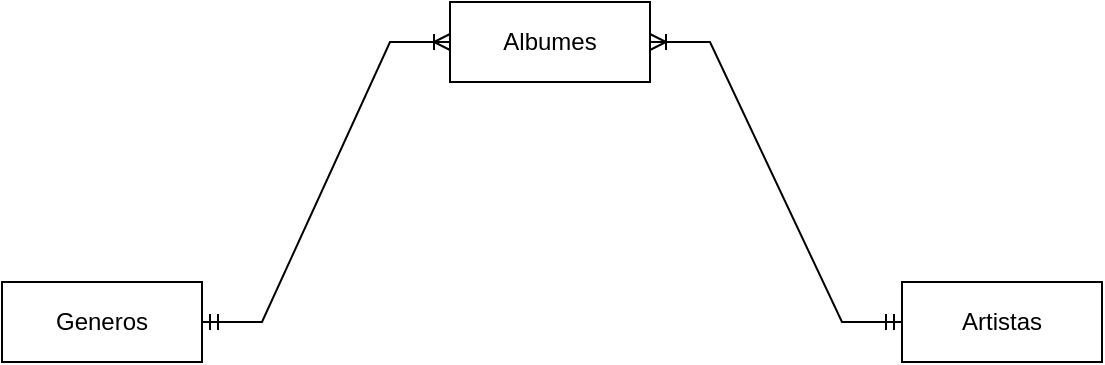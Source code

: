<mxfile version="20.6.2" type="github">
  <diagram id="t0Rg4dlf5KuY3SIXWEiS" name="Page-1">
    <mxGraphModel dx="868" dy="466" grid="1" gridSize="10" guides="1" tooltips="1" connect="1" arrows="1" fold="1" page="1" pageScale="1" pageWidth="827" pageHeight="1169" math="0" shadow="0">
      <root>
        <mxCell id="0" />
        <mxCell id="1" parent="0" />
        <mxCell id="jKlJxELvTHeS1g2AVMSb-1" value="Albumes" style="whiteSpace=wrap;html=1;align=center;" parent="1" vertex="1">
          <mxGeometry x="364" y="380" width="100" height="40" as="geometry" />
        </mxCell>
        <mxCell id="jKlJxELvTHeS1g2AVMSb-2" value="Generos" style="whiteSpace=wrap;html=1;align=center;" parent="1" vertex="1">
          <mxGeometry x="140" y="520" width="100" height="40" as="geometry" />
        </mxCell>
        <mxCell id="jKlJxELvTHeS1g2AVMSb-3" value="Artistas" style="whiteSpace=wrap;html=1;align=center;" parent="1" vertex="1">
          <mxGeometry x="590" y="520" width="100" height="40" as="geometry" />
        </mxCell>
        <mxCell id="jKlJxELvTHeS1g2AVMSb-8" value="" style="edgeStyle=entityRelationEdgeStyle;fontSize=12;html=1;endArrow=ERoneToMany;startArrow=ERmandOne;rounded=0;exitX=1;exitY=0.5;exitDx=0;exitDy=0;" parent="1" source="jKlJxELvTHeS1g2AVMSb-2" target="jKlJxELvTHeS1g2AVMSb-1" edge="1">
          <mxGeometry width="100" height="100" relative="1" as="geometry">
            <mxPoint x="280" y="550" as="sourcePoint" />
            <mxPoint x="420" y="520" as="targetPoint" />
          </mxGeometry>
        </mxCell>
        <mxCell id="jKlJxELvTHeS1g2AVMSb-11" value="" style="edgeStyle=entityRelationEdgeStyle;fontSize=12;html=1;endArrow=ERoneToMany;startArrow=ERmandOne;rounded=0;" parent="1" source="jKlJxELvTHeS1g2AVMSb-3" target="jKlJxELvTHeS1g2AVMSb-1" edge="1">
          <mxGeometry width="100" height="100" relative="1" as="geometry">
            <mxPoint x="360" y="590" as="sourcePoint" />
            <mxPoint x="460" y="490" as="targetPoint" />
          </mxGeometry>
        </mxCell>
      </root>
    </mxGraphModel>
  </diagram>
</mxfile>
